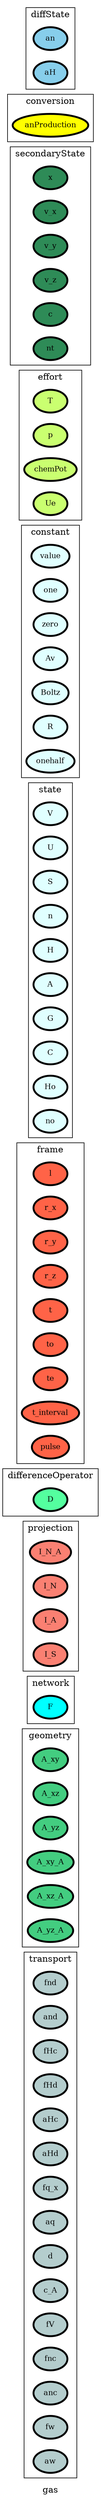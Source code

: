 digraph gas {
label=gas;
rankdir=LR;
subgraph cluster_gas___transport {
label=transport;
rankdir=LR;
V_101 [fillcolor=lightcyan3, fontsize=12, label=fnd, penwidth=3, style=filled];
V_104 [fillcolor=lightcyan3, fontsize=12, label=and, penwidth=3, style=filled];
V_109 [fillcolor=lightcyan3, fontsize=12, label=fHc, penwidth=3, style=filled];
V_110 [fillcolor=lightcyan3, fontsize=12, label=fHd, penwidth=3, style=filled];
V_111 [fillcolor=lightcyan3, fontsize=12, label=aHc, penwidth=3, style=filled];
V_112 [fillcolor=lightcyan3, fontsize=12, label=aHd, penwidth=3, style=filled];
V_83 [fillcolor=lightcyan3, fontsize=12, label=fq_x, penwidth=3, style=filled];
V_84 [fillcolor=lightcyan3, fontsize=12, label=aq, penwidth=3, style=filled];
V_86 [fillcolor=lightcyan3, fontsize=12, label=d, penwidth=3, style=filled];
V_87 [fillcolor=lightcyan3, fontsize=12, label=c_A, penwidth=3, style=filled];
V_91 [fillcolor=lightcyan3, fontsize=12, label=fV, penwidth=3, style=filled];
V_92 [fillcolor=lightcyan3, fontsize=12, label=fnc, penwidth=3, style=filled];
V_93 [fillcolor=lightcyan3, fontsize=12, label=anc, penwidth=3, style=filled];
V_141 [fillcolor=lightcyan3, fontsize=12, label=fw, penwidth=3, style=filled];
V_142 [fillcolor=lightcyan3, fontsize=12, label=aw, penwidth=3, style=filled];
}

subgraph cluster_gas___geometry {
label=geometry;
rankdir=LR;
V_65 [fillcolor=seagreen3, fontsize=12, label=A_xy, penwidth=3, style=filled];
V_66 [fillcolor=seagreen3, fontsize=12, label=A_xz, penwidth=3, style=filled];
V_67 [fillcolor=seagreen3, fontsize=12, label=A_yz, penwidth=3, style=filled];
V_68 [fillcolor=seagreen3, fontsize=12, label=A_xy_A, penwidth=3, style=filled];
V_69 [fillcolor=seagreen3, fontsize=12, label=A_xz_A, penwidth=3, style=filled];
V_70 [fillcolor=seagreen3, fontsize=12, label=A_yz_A, penwidth=3, style=filled];
}

subgraph cluster_gas___properties {
label=properties;
rankdir=LR;
}

subgraph cluster_gas___network {
label=network;
rankdir=LR;
V_10 [fillcolor=cyan, fontsize=12, label=F, penwidth=3, style=filled];
}

subgraph cluster_gas___projection {
label=projection;
rankdir=LR;
V_48 [fillcolor=salmon, fontsize=12, label=I_N_A, penwidth=3, style=filled];
V_96 [fillcolor=salmon, fontsize=12, label=I_N, penwidth=3, style=filled];
V_97 [fillcolor=salmon, fontsize=12, label=I_A, penwidth=3, style=filled];
V_98 [fillcolor=salmon, fontsize=12, label=I_S, penwidth=3, style=filled];
}

subgraph cluster_gas___differenceOperator {
label=differenceOperator;
rankdir=LR;
V_64 [fillcolor=seagreen1, fontsize=12, label=D, penwidth=3, style=filled];
}

subgraph cluster_gas___frame {
label=frame;
rankdir=LR;
V_11 [fillcolor=tomato, fontsize=12, label=l, penwidth=3, style=filled];
V_12 [fillcolor=tomato, fontsize=12, label=r_x, penwidth=3, style=filled];
V_13 [fillcolor=tomato, fontsize=12, label=r_y, penwidth=3, style=filled];
V_14 [fillcolor=tomato, fontsize=12, label=r_z, penwidth=3, style=filled];
V_4 [fillcolor=tomato, fontsize=12, label=t, penwidth=3, style=filled];
V_5 [fillcolor=tomato, fontsize=12, label=to, penwidth=3, style=filled];
V_6 [fillcolor=tomato, fontsize=12, label=te, penwidth=3, style=filled];
V_7 [fillcolor=tomato, fontsize=12, label=t_interval, penwidth=3, style=filled];
V_9 [fillcolor=tomato, fontsize=12, label=pulse, penwidth=3, style=filled];
}

subgraph cluster_gas___state {
label=state;
rankdir=LR;
V_15 [fillcolor=lightcyan1, fontsize=12, label=V, penwidth=3, style=filled];
V_16 [fillcolor=lightcyan1, fontsize=12, label=U, penwidth=3, style=filled];
V_17 [fillcolor=lightcyan1, fontsize=12, label=S, penwidth=3, style=filled];
V_18 [fillcolor=lightcyan1, fontsize=12, label=n, penwidth=3, style=filled];
V_22 [fillcolor=lightcyan1, fontsize=12, label=H, penwidth=3, style=filled];
V_23 [fillcolor=lightcyan1, fontsize=12, label=A, penwidth=3, style=filled];
V_24 [fillcolor=lightcyan1, fontsize=12, label=G, penwidth=3, style=filled];
V_25 [fillcolor=lightcyan1, fontsize=12, label=C, penwidth=3, style=filled];
V_144 [fillcolor=lightcyan1, fontsize=12, label=Ho, penwidth=3, style=filled];
V_145 [fillcolor=lightcyan1, fontsize=12, label=no, penwidth=3, style=filled];
}

subgraph cluster_gas___constant {
label=constant;
rankdir=LR;
V_1 [fillcolor=lightcyan, fontsize=12, label=value, penwidth=3, style=filled];
V_2 [fillcolor=lightcyan, fontsize=12, label=one, penwidth=3, style=filled];
V_3 [fillcolor=lightcyan, fontsize=12, label=zero, penwidth=3, style=filled];
V_32 [fillcolor=lightcyan, fontsize=12, label=Av, penwidth=3, style=filled];
V_33 [fillcolor=lightcyan, fontsize=12, label=Boltz, penwidth=3, style=filled];
V_34 [fillcolor=lightcyan, fontsize=12, label=R, penwidth=3, style=filled];
V_8 [fillcolor=lightcyan, fontsize=12, label=onehalf, penwidth=3, style=filled];
}

subgraph cluster_gas___effort {
label=effort;
rankdir=LR;
V_19 [fillcolor=darkolivegreen1, fontsize=12, label=T, penwidth=3, style=filled];
V_20 [fillcolor=darkolivegreen1, fontsize=12, label=p, penwidth=3, style=filled];
V_21 [fillcolor=darkolivegreen1, fontsize=12, label=chemPot, penwidth=3, style=filled];
V_35 [fillcolor=darkolivegreen1, fontsize=12, label=Ue, penwidth=3, style=filled];
}

subgraph cluster_gas___secondaryState {
label=secondaryState;
rankdir=LR;
V_100 [fillcolor=seagreen, fontsize=12, label=x, penwidth=3, style=filled];
V_27 [fillcolor=seagreen, fontsize=12, label=v_x, penwidth=3, style=filled];
V_28 [fillcolor=seagreen, fontsize=12, label=v_y, penwidth=3, style=filled];
V_29 [fillcolor=seagreen, fontsize=12, label=v_z, penwidth=3, style=filled];
V_85 [fillcolor=seagreen, fontsize=12, label=c, penwidth=3, style=filled];
V_99 [fillcolor=seagreen, fontsize=12, label=nt, penwidth=3, style=filled];
}

subgraph cluster_gas___conversion {
label=conversion;
rankdir=LR;
V_138 [fillcolor=yellow, fontsize=12, label=anProduction, penwidth=3, style=filled];
}

subgraph cluster_gas___diffState {
label=diffState;
rankdir=LR;
V_139 [fillcolor=skyblue, fontsize=12, label=an, penwidth=3, style=filled];
V_143 [fillcolor=skyblue, fontsize=12, label=aH, penwidth=3, style=filled];
}

subgraph cluster_gas___internalTransport {
label=internalTransport;
rankdir=LR;
}

}
